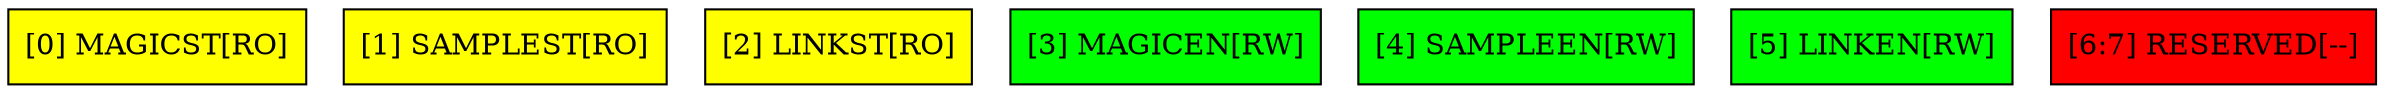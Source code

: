 digraph WCR{
node [shape = "record" 
 style="filled" ];
node0 [ label = "[0] MAGICST[RO]"
 fillcolor = "yellow"];
node1 [ label = "[1] SAMPLEST[RO]"
 fillcolor = "yellow"];
node2 [ label = "[2] LINKST[RO]"
 fillcolor = "yellow"];
node3 [ label = "[3] MAGICEN[RW]"
 fillcolor = "green"];
node4 [ label = "[4] SAMPLEEN[RW]"
 fillcolor = "green"];
node5 [ label = "[5] LINKEN[RW]"
 fillcolor = "green"];
node6 [ label = "[6:7] RESERVED[--]"
 fillcolor = "red"];
}